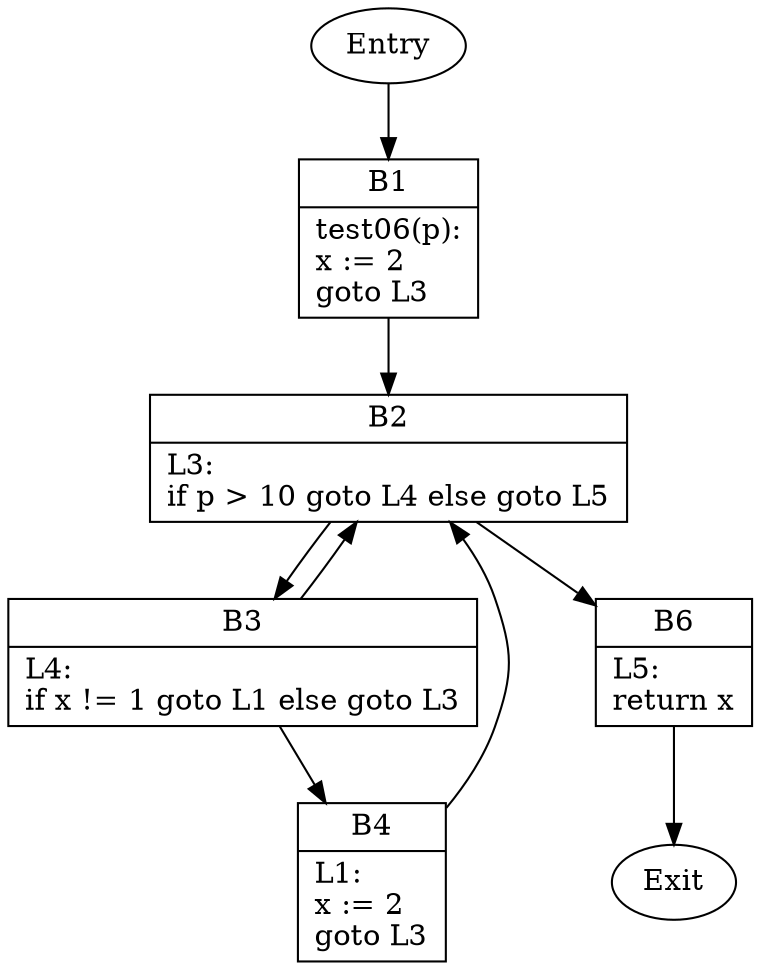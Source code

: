 digraph CFG {
    B1 [shape=record label="{B1|test06(p):\lx := 2\lgoto L3\l}"];
    B2 [shape=record label="{B2|L3:\lif p \> 10 goto L4 else goto L5\l}"];
    B3 [shape=record label="{B3|L4:\lif x != 1 goto L1 else goto L3\l}"];
    B4 [shape=record label="{B4|L1:\lx := 2\lgoto L3\l}"];
    B6 [shape=record label="{B6|L5:\lreturn x\l}"];
    Entry -> B1;
    B1 -> B2;
    B2 -> B3;
    B2 -> B6;
    B3 -> B2;
    B3 -> B4;
    B4 -> B2;
    B6 -> Exit;
}
